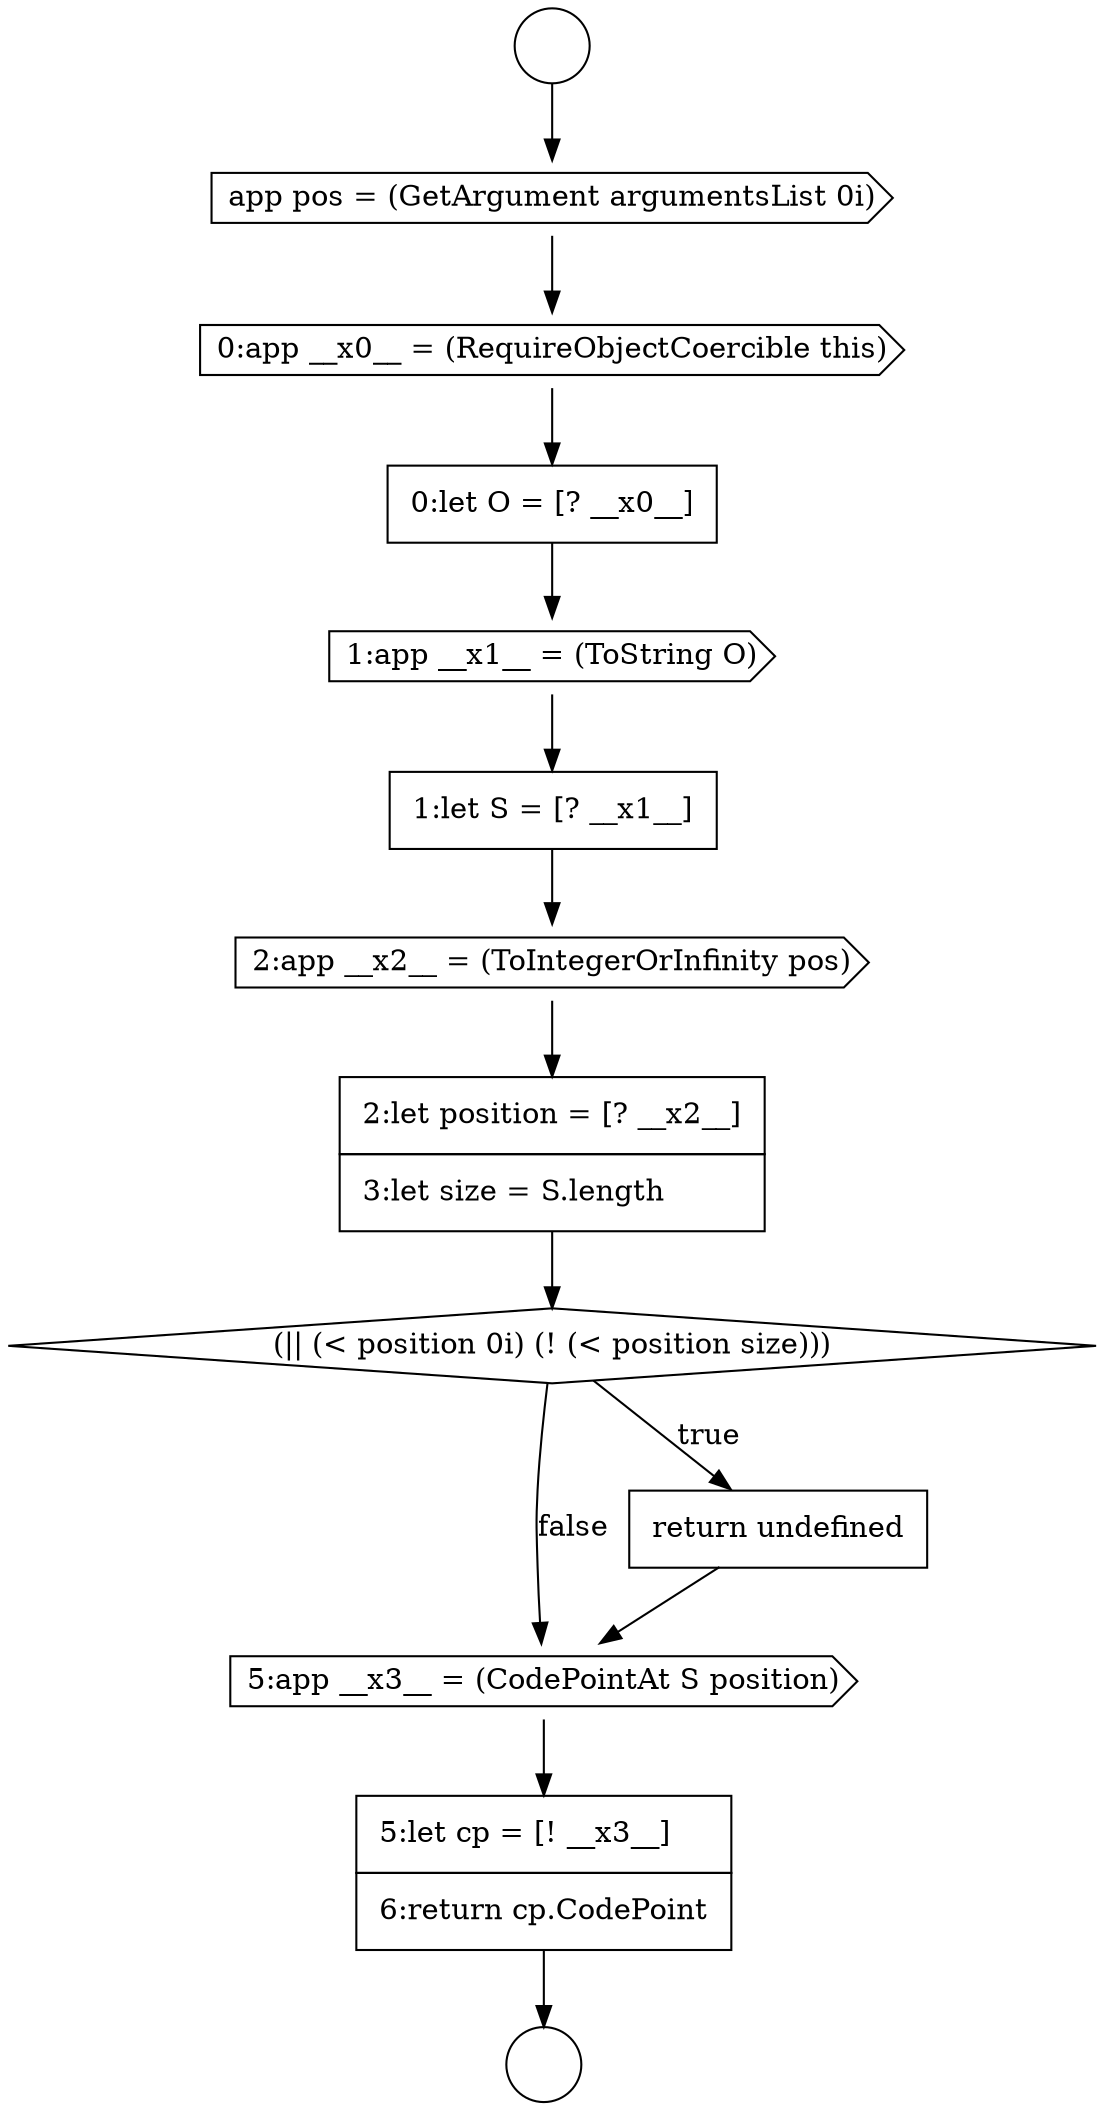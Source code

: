 digraph {
  node14264 [shape=none, margin=0, label=<<font color="black">
    <table border="0" cellborder="1" cellspacing="0" cellpadding="10">
      <tr><td align="left">1:let S = [? __x1__]</td></tr>
    </table>
  </font>> color="black" fillcolor="white" style=filled]
  node14260 [shape=cds, label=<<font color="black">app pos = (GetArgument argumentsList 0i)</font>> color="black" fillcolor="white" style=filled]
  node14263 [shape=cds, label=<<font color="black">1:app __x1__ = (ToString O)</font>> color="black" fillcolor="white" style=filled]
  node14259 [shape=circle label=" " color="black" fillcolor="white" style=filled]
  node14262 [shape=none, margin=0, label=<<font color="black">
    <table border="0" cellborder="1" cellspacing="0" cellpadding="10">
      <tr><td align="left">0:let O = [? __x0__]</td></tr>
    </table>
  </font>> color="black" fillcolor="white" style=filled]
  node14265 [shape=cds, label=<<font color="black">2:app __x2__ = (ToIntegerOrInfinity pos)</font>> color="black" fillcolor="white" style=filled]
  node14261 [shape=cds, label=<<font color="black">0:app __x0__ = (RequireObjectCoercible this)</font>> color="black" fillcolor="white" style=filled]
  node14266 [shape=none, margin=0, label=<<font color="black">
    <table border="0" cellborder="1" cellspacing="0" cellpadding="10">
      <tr><td align="left">2:let position = [? __x2__]</td></tr>
      <tr><td align="left">3:let size = S.length</td></tr>
    </table>
  </font>> color="black" fillcolor="white" style=filled]
  node14269 [shape=cds, label=<<font color="black">5:app __x3__ = (CodePointAt S position)</font>> color="black" fillcolor="white" style=filled]
  node14270 [shape=none, margin=0, label=<<font color="black">
    <table border="0" cellborder="1" cellspacing="0" cellpadding="10">
      <tr><td align="left">5:let cp = [! __x3__]</td></tr>
      <tr><td align="left">6:return cp.CodePoint</td></tr>
    </table>
  </font>> color="black" fillcolor="white" style=filled]
  node14267 [shape=diamond, label=<<font color="black">(|| (&lt; position 0i) (! (&lt; position size)))</font>> color="black" fillcolor="white" style=filled]
  node14268 [shape=none, margin=0, label=<<font color="black">
    <table border="0" cellborder="1" cellspacing="0" cellpadding="10">
      <tr><td align="left">return undefined</td></tr>
    </table>
  </font>> color="black" fillcolor="white" style=filled]
  node14258 [shape=circle label=" " color="black" fillcolor="white" style=filled]
  node14267 -> node14268 [label=<<font color="black">true</font>> color="black"]
  node14267 -> node14269 [label=<<font color="black">false</font>> color="black"]
  node14264 -> node14265 [ color="black"]
  node14266 -> node14267 [ color="black"]
  node14262 -> node14263 [ color="black"]
  node14270 -> node14259 [ color="black"]
  node14260 -> node14261 [ color="black"]
  node14269 -> node14270 [ color="black"]
  node14261 -> node14262 [ color="black"]
  node14268 -> node14269 [ color="black"]
  node14265 -> node14266 [ color="black"]
  node14263 -> node14264 [ color="black"]
  node14258 -> node14260 [ color="black"]
}
